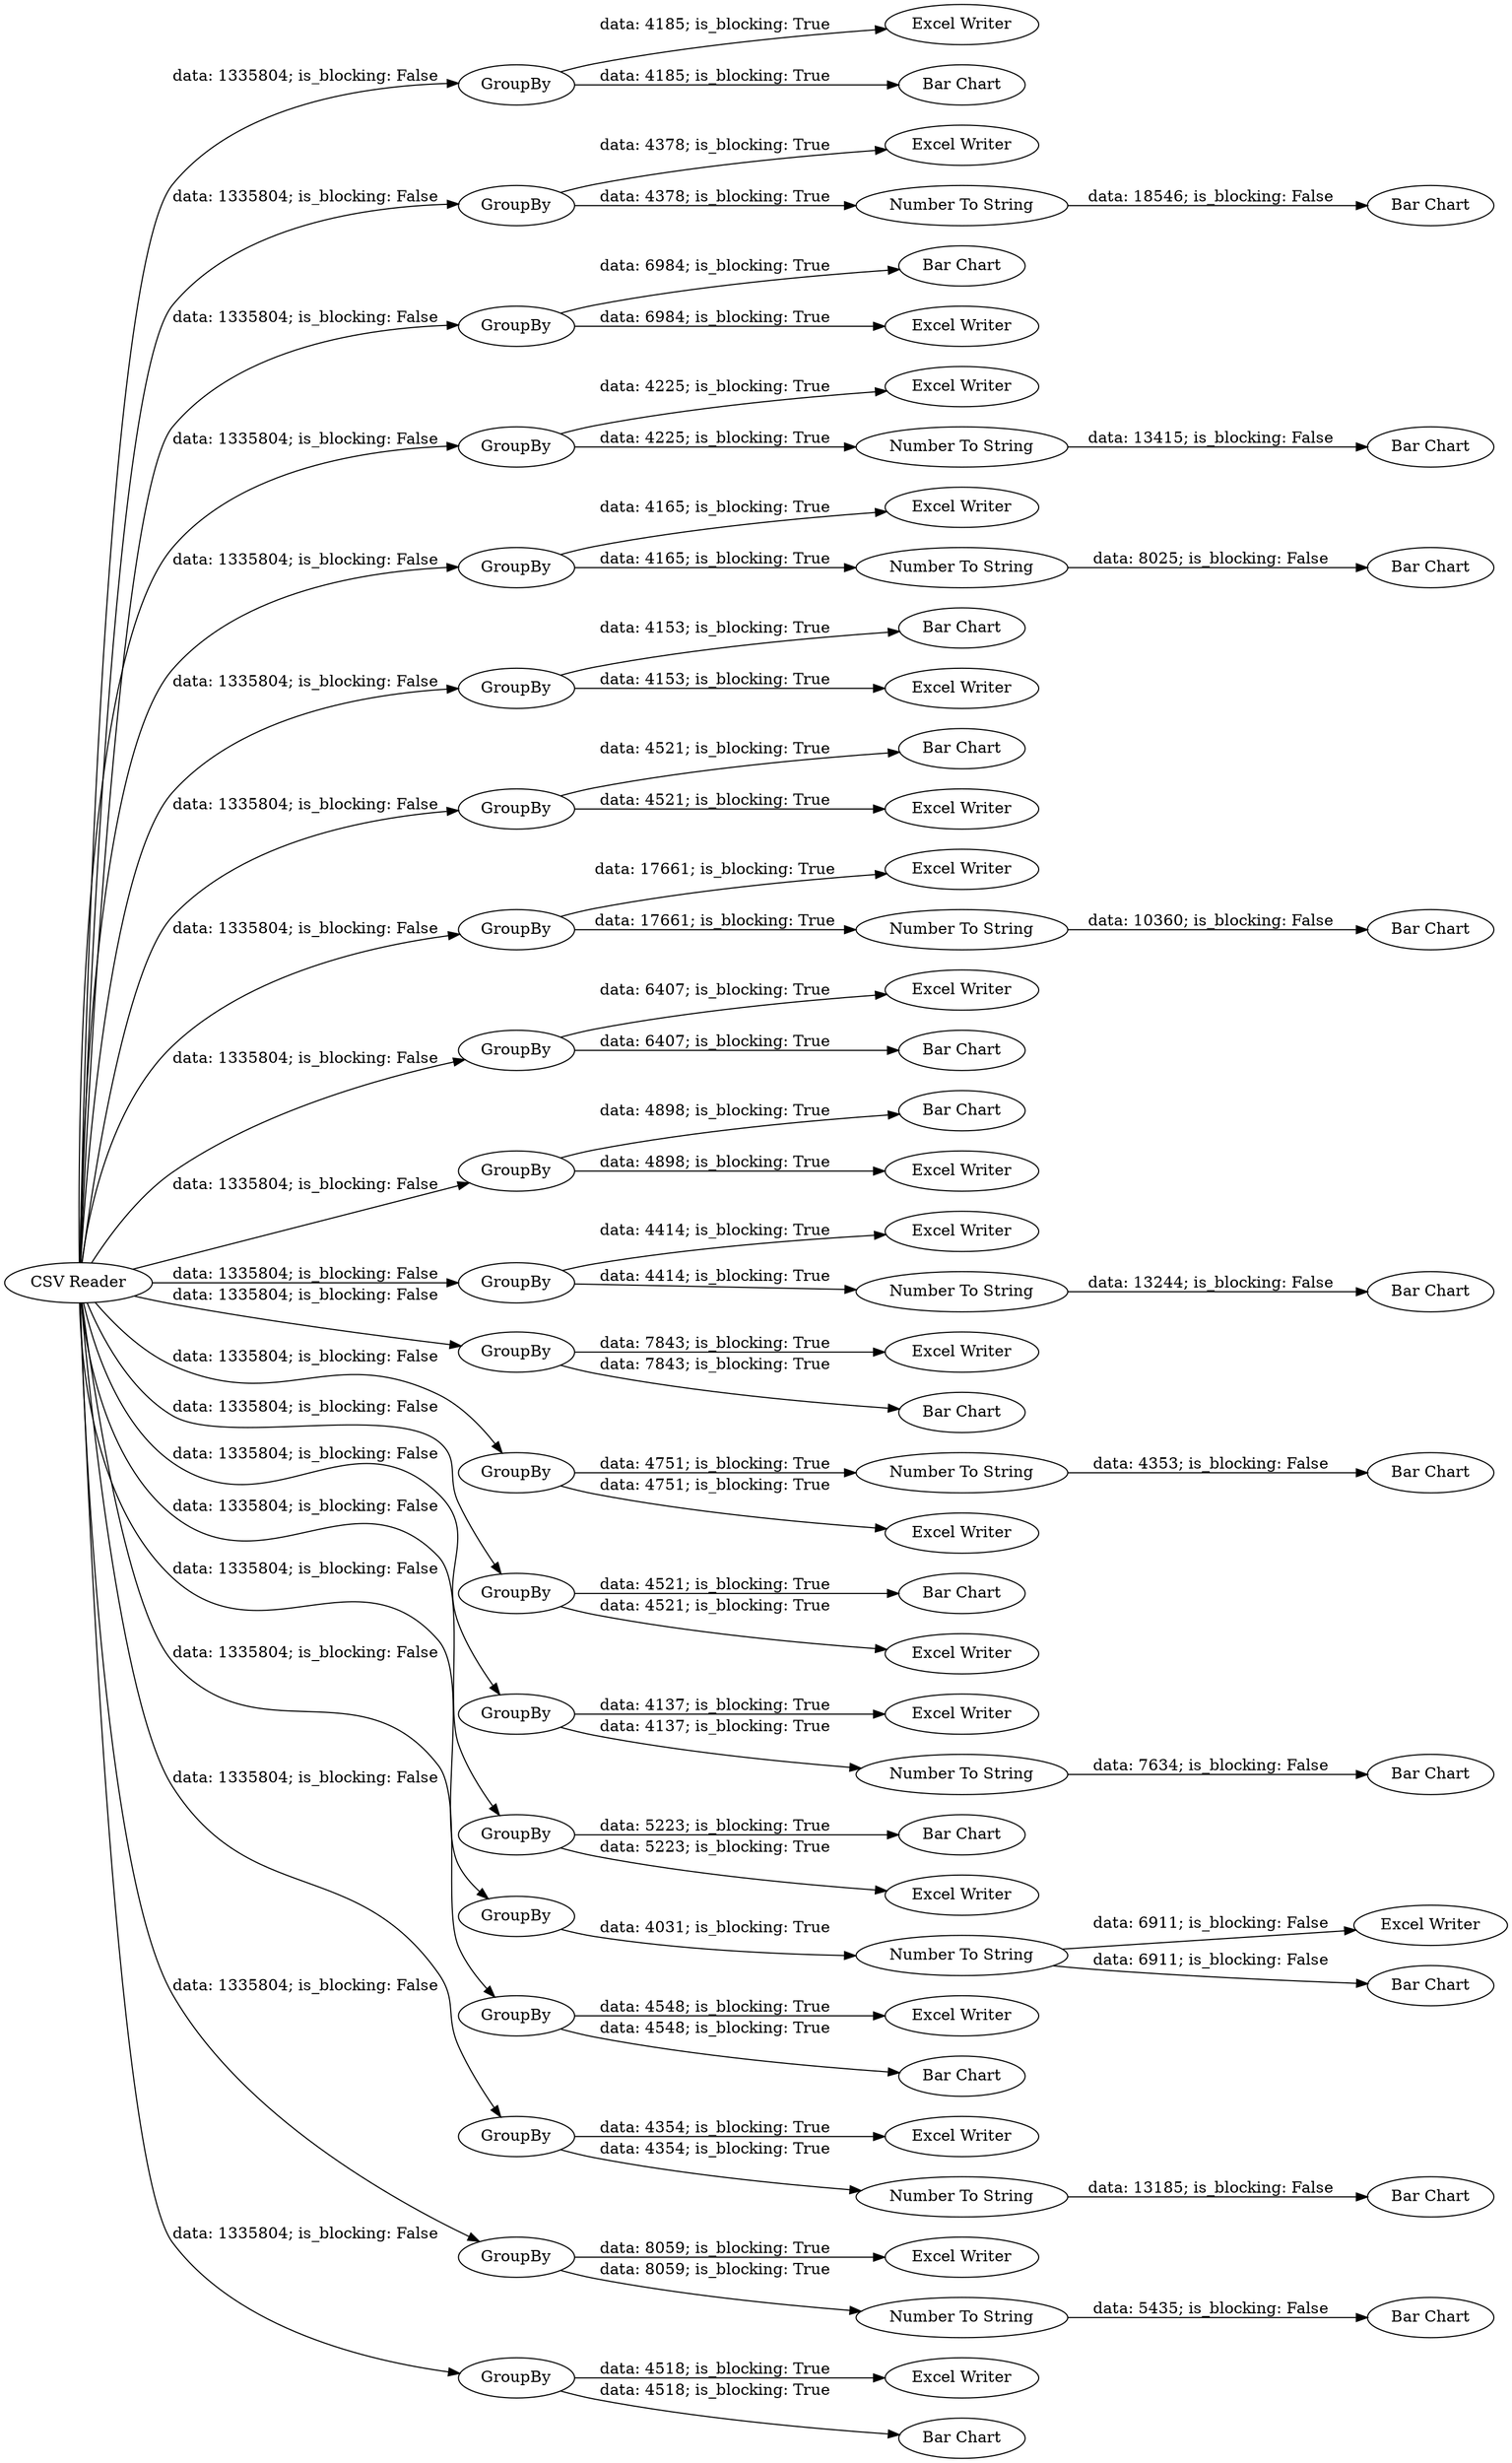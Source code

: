 digraph {
	"-3101818979658985728_66" [label="Excel Writer"]
	"-3101818979658985728_54" [label="Excel Writer"]
	"-3101818979658985728_72" [label="Excel Writer"]
	"-3101818979658985728_10" [label=GroupBy]
	"-3101818979658985728_69" [label="Excel Writer"]
	"-3101818979658985728_34" [label="Bar Chart"]
	"-3101818979658985728_13" [label=GroupBy]
	"-3101818979658985728_19" [label="Bar Chart"]
	"-3101818979658985728_61" [label="Excel Writer"]
	"-3101818979658985728_22" [label="Number To String"]
	"-3101818979658985728_11" [label=GroupBy]
	"-3101818979658985728_46" [label="Bar Chart"]
	"-3101818979658985728_15" [label=GroupBy]
	"-3101818979658985728_71" [label="Excel Writer"]
	"-3101818979658985728_47" [label="Bar Chart"]
	"-3101818979658985728_37" [label="Number To String"]
	"-3101818979658985728_42" [label=GroupBy]
	"-3101818979658985728_43" [label=GroupBy]
	"-3101818979658985728_65" [label="Excel Writer"]
	"-3101818979658985728_68" [label="Excel Writer"]
	"-3101818979658985728_6" [label=GroupBy]
	"-3101818979658985728_59" [label="Excel Writer"]
	"-3101818979658985728_24" [label="Bar Chart"]
	"-3101818979658985728_21" [label="Bar Chart"]
	"-3101818979658985728_31" [label="Bar Chart"]
	"-3101818979658985728_58" [label="Excel Writer"]
	"-3101818979658985728_14" [label=GroupBy]
	"-3101818979658985728_23" [label="Bar Chart"]
	"-3101818979658985728_27" [label="Bar Chart"]
	"-3101818979658985728_5" [label=GroupBy]
	"-3101818979658985728_73" [label="Excel Writer"]
	"-3101818979658985728_48" [label="Bar Chart"]
	"-3101818979658985728_3" [label=GroupBy]
	"-3101818979658985728_55" [label="Excel Writer"]
	"-3101818979658985728_35" [label="Bar Chart"]
	"-3101818979658985728_44" [label="Bar Chart"]
	"-3101818979658985728_49" [label="Bar Chart"]
	"-3101818979658985728_29" [label="Number To String"]
	"-3101818979658985728_39" [label=GroupBy]
	"-3101818979658985728_18" [label="Bar Chart"]
	"-3101818979658985728_57" [label="Excel Writer"]
	"-3101818979658985728_70" [label="Excel Writer"]
	"-3101818979658985728_60" [label="Excel Writer"]
	"-3101818979658985728_4" [label=GroupBy]
	"-3101818979658985728_56" [label="Excel Writer"]
	"-3101818979658985728_67" [label="Excel Writer"]
	"-3101818979658985728_7" [label=GroupBy]
	"-3101818979658985728_8" [label=GroupBy]
	"-3101818979658985728_38" [label=GroupBy]
	"-3101818979658985728_36" [label="Bar Chart"]
	"-3101818979658985728_52" [label="Number To String"]
	"-3101818979658985728_50" [label="Number To String"]
	"-3101818979658985728_20" [label="Bar Chart"]
	"-3101818979658985728_2" [label="CSV Reader"]
	"-3101818979658985728_28" [label="Number To String"]
	"-3101818979658985728_64" [label="Excel Writer"]
	"-3101818979658985728_26" [label="Number To String"]
	"-3101818979658985728_63" [label="Excel Writer"]
	"-3101818979658985728_12" [label=GroupBy]
	"-3101818979658985728_16" [label=GroupBy]
	"-3101818979658985728_62" [label="Excel Writer"]
	"-3101818979658985728_17" [label=GroupBy]
	"-3101818979658985728_51" [label="Number To String"]
	"-3101818979658985728_45" [label="Bar Chart"]
	"-3101818979658985728_30" [label="Bar Chart"]
	"-3101818979658985728_33" [label="Bar Chart"]
	"-3101818979658985728_75" [label="Number To String"]
	"-3101818979658985728_40" [label=GroupBy]
	"-3101818979658985728_32" [label="Bar Chart"]
	"-3101818979658985728_53" [label="Number To String"]
	"-3101818979658985728_74" [label="Excel Writer"]
	"-3101818979658985728_41" [label=GroupBy]
	"-3101818979658985728_25" [label="Bar Chart"]
	"-3101818979658985728_9" [label=GroupBy]
	"-3101818979658985728_11" -> "-3101818979658985728_35" [label="data: 6984; is_blocking: True"]
	"-3101818979658985728_2" -> "-3101818979658985728_14" [label="data: 1335804; is_blocking: False"]
	"-3101818979658985728_29" -> "-3101818979658985728_30" [label="data: 13415; is_blocking: False"]
	"-3101818979658985728_2" -> "-3101818979658985728_41" [label="data: 1335804; is_blocking: False"]
	"-3101818979658985728_2" -> "-3101818979658985728_16" [label="data: 1335804; is_blocking: False"]
	"-3101818979658985728_52" -> "-3101818979658985728_49" [label="data: 5435; is_blocking: False"]
	"-3101818979658985728_75" -> "-3101818979658985728_44" [label="data: 7634; is_blocking: False"]
	"-3101818979658985728_2" -> "-3101818979658985728_11" [label="data: 1335804; is_blocking: False"]
	"-3101818979658985728_43" -> "-3101818979658985728_74" [label="data: 4153; is_blocking: True"]
	"-3101818979658985728_4" -> "-3101818979658985728_59" [label="data: 7843; is_blocking: True"]
	"-3101818979658985728_37" -> "-3101818979658985728_55" [label="data: 6911; is_blocking: False"]
	"-3101818979658985728_2" -> "-3101818979658985728_6" [label="data: 1335804; is_blocking: False"]
	"-3101818979658985728_2" -> "-3101818979658985728_10" [label="data: 1335804; is_blocking: False"]
	"-3101818979658985728_11" -> "-3101818979658985728_57" [label="data: 6984; is_blocking: True"]
	"-3101818979658985728_8" -> "-3101818979658985728_23" [label="data: 4521; is_blocking: True"]
	"-3101818979658985728_2" -> "-3101818979658985728_39" [label="data: 1335804; is_blocking: False"]
	"-3101818979658985728_2" -> "-3101818979658985728_8" [label="data: 1335804; is_blocking: False"]
	"-3101818979658985728_5" -> "-3101818979658985728_20" [label="data: 6407; is_blocking: True"]
	"-3101818979658985728_14" -> "-3101818979658985728_28" [label="data: 17661; is_blocking: True"]
	"-3101818979658985728_41" -> "-3101818979658985728_52" [label="data: 8059; is_blocking: True"]
	"-3101818979658985728_15" -> "-3101818979658985728_29" [label="data: 4225; is_blocking: True"]
	"-3101818979658985728_38" -> "-3101818979658985728_75" [label="data: 4137; is_blocking: True"]
	"-3101818979658985728_39" -> "-3101818979658985728_50" [label="data: 4414; is_blocking: True"]
	"-3101818979658985728_41" -> "-3101818979658985728_72" [label="data: 8059; is_blocking: True"]
	"-3101818979658985728_15" -> "-3101818979658985728_68" [label="data: 4225; is_blocking: True"]
	"-3101818979658985728_39" -> "-3101818979658985728_70" [label="data: 4414; is_blocking: True"]
	"-3101818979658985728_28" -> "-3101818979658985728_27" [label="data: 10360; is_blocking: False"]
	"-3101818979658985728_2" -> "-3101818979658985728_43" [label="data: 1335804; is_blocking: False"]
	"-3101818979658985728_7" -> "-3101818979658985728_22" [label="data: 4751; is_blocking: True"]
	"-3101818979658985728_42" -> "-3101818979658985728_73" [label="data: 4165; is_blocking: True"]
	"-3101818979658985728_4" -> "-3101818979658985728_18" [label="data: 7843; is_blocking: True"]
	"-3101818979658985728_9" -> "-3101818979658985728_65" [label="data: 4518; is_blocking: True"]
	"-3101818979658985728_22" -> "-3101818979658985728_21" [label="data: 4353; is_blocking: False"]
	"-3101818979658985728_26" -> "-3101818979658985728_25" [label="data: 18546; is_blocking: False"]
	"-3101818979658985728_42" -> "-3101818979658985728_53" [label="data: 4165; is_blocking: True"]
	"-3101818979658985728_10" -> "-3101818979658985728_58" [label="data: 4185; is_blocking: True"]
	"-3101818979658985728_13" -> "-3101818979658985728_26" [label="data: 4378; is_blocking: True"]
	"-3101818979658985728_50" -> "-3101818979658985728_45" [label="data: 13244; is_blocking: False"]
	"-3101818979658985728_51" -> "-3101818979658985728_46" [label="data: 13185; is_blocking: False"]
	"-3101818979658985728_2" -> "-3101818979658985728_15" [label="data: 1335804; is_blocking: False"]
	"-3101818979658985728_2" -> "-3101818979658985728_40" [label="data: 1335804; is_blocking: False"]
	"-3101818979658985728_7" -> "-3101818979658985728_63" [label="data: 4751; is_blocking: True"]
	"-3101818979658985728_10" -> "-3101818979658985728_36" [label="data: 4185; is_blocking: True"]
	"-3101818979658985728_2" -> "-3101818979658985728_4" [label="data: 1335804; is_blocking: False"]
	"-3101818979658985728_12" -> "-3101818979658985728_34" [label="data: 5223; is_blocking: True"]
	"-3101818979658985728_40" -> "-3101818979658985728_71" [label="data: 4354; is_blocking: True"]
	"-3101818979658985728_6" -> "-3101818979658985728_31" [label="data: 4521; is_blocking: True"]
	"-3101818979658985728_2" -> "-3101818979658985728_38" [label="data: 1335804; is_blocking: False"]
	"-3101818979658985728_2" -> "-3101818979658985728_17" [label="data: 1335804; is_blocking: False"]
	"-3101818979658985728_38" -> "-3101818979658985728_69" [label="data: 4137; is_blocking: True"]
	"-3101818979658985728_53" -> "-3101818979658985728_48" [label="data: 8025; is_blocking: False"]
	"-3101818979658985728_16" -> "-3101818979658985728_37" [label="data: 4031; is_blocking: True"]
	"-3101818979658985728_13" -> "-3101818979658985728_66" [label="data: 4378; is_blocking: True"]
	"-3101818979658985728_14" -> "-3101818979658985728_67" [label="data: 17661; is_blocking: True"]
	"-3101818979658985728_37" -> "-3101818979658985728_33" [label="data: 6911; is_blocking: False"]
	"-3101818979658985728_2" -> "-3101818979658985728_7" [label="data: 1335804; is_blocking: False"]
	"-3101818979658985728_2" -> "-3101818979658985728_13" [label="data: 1335804; is_blocking: False"]
	"-3101818979658985728_40" -> "-3101818979658985728_51" [label="data: 4354; is_blocking: True"]
	"-3101818979658985728_6" -> "-3101818979658985728_62" [label="data: 4521; is_blocking: True"]
	"-3101818979658985728_9" -> "-3101818979658985728_24" [label="data: 4518; is_blocking: True"]
	"-3101818979658985728_17" -> "-3101818979658985728_32" [label="data: 4548; is_blocking: True"]
	"-3101818979658985728_2" -> "-3101818979658985728_3" [label="data: 1335804; is_blocking: False"]
	"-3101818979658985728_2" -> "-3101818979658985728_9" [label="data: 1335804; is_blocking: False"]
	"-3101818979658985728_2" -> "-3101818979658985728_5" [label="data: 1335804; is_blocking: False"]
	"-3101818979658985728_2" -> "-3101818979658985728_12" [label="data: 1335804; is_blocking: False"]
	"-3101818979658985728_3" -> "-3101818979658985728_19" [label="data: 4898; is_blocking: True"]
	"-3101818979658985728_5" -> "-3101818979658985728_61" [label="data: 6407; is_blocking: True"]
	"-3101818979658985728_2" -> "-3101818979658985728_42" [label="data: 1335804; is_blocking: False"]
	"-3101818979658985728_8" -> "-3101818979658985728_64" [label="data: 4521; is_blocking: True"]
	"-3101818979658985728_3" -> "-3101818979658985728_60" [label="data: 4898; is_blocking: True"]
	"-3101818979658985728_43" -> "-3101818979658985728_47" [label="data: 4153; is_blocking: True"]
	"-3101818979658985728_12" -> "-3101818979658985728_56" [label="data: 5223; is_blocking: True"]
	"-3101818979658985728_17" -> "-3101818979658985728_54" [label="data: 4548; is_blocking: True"]
	rankdir=LR
}
